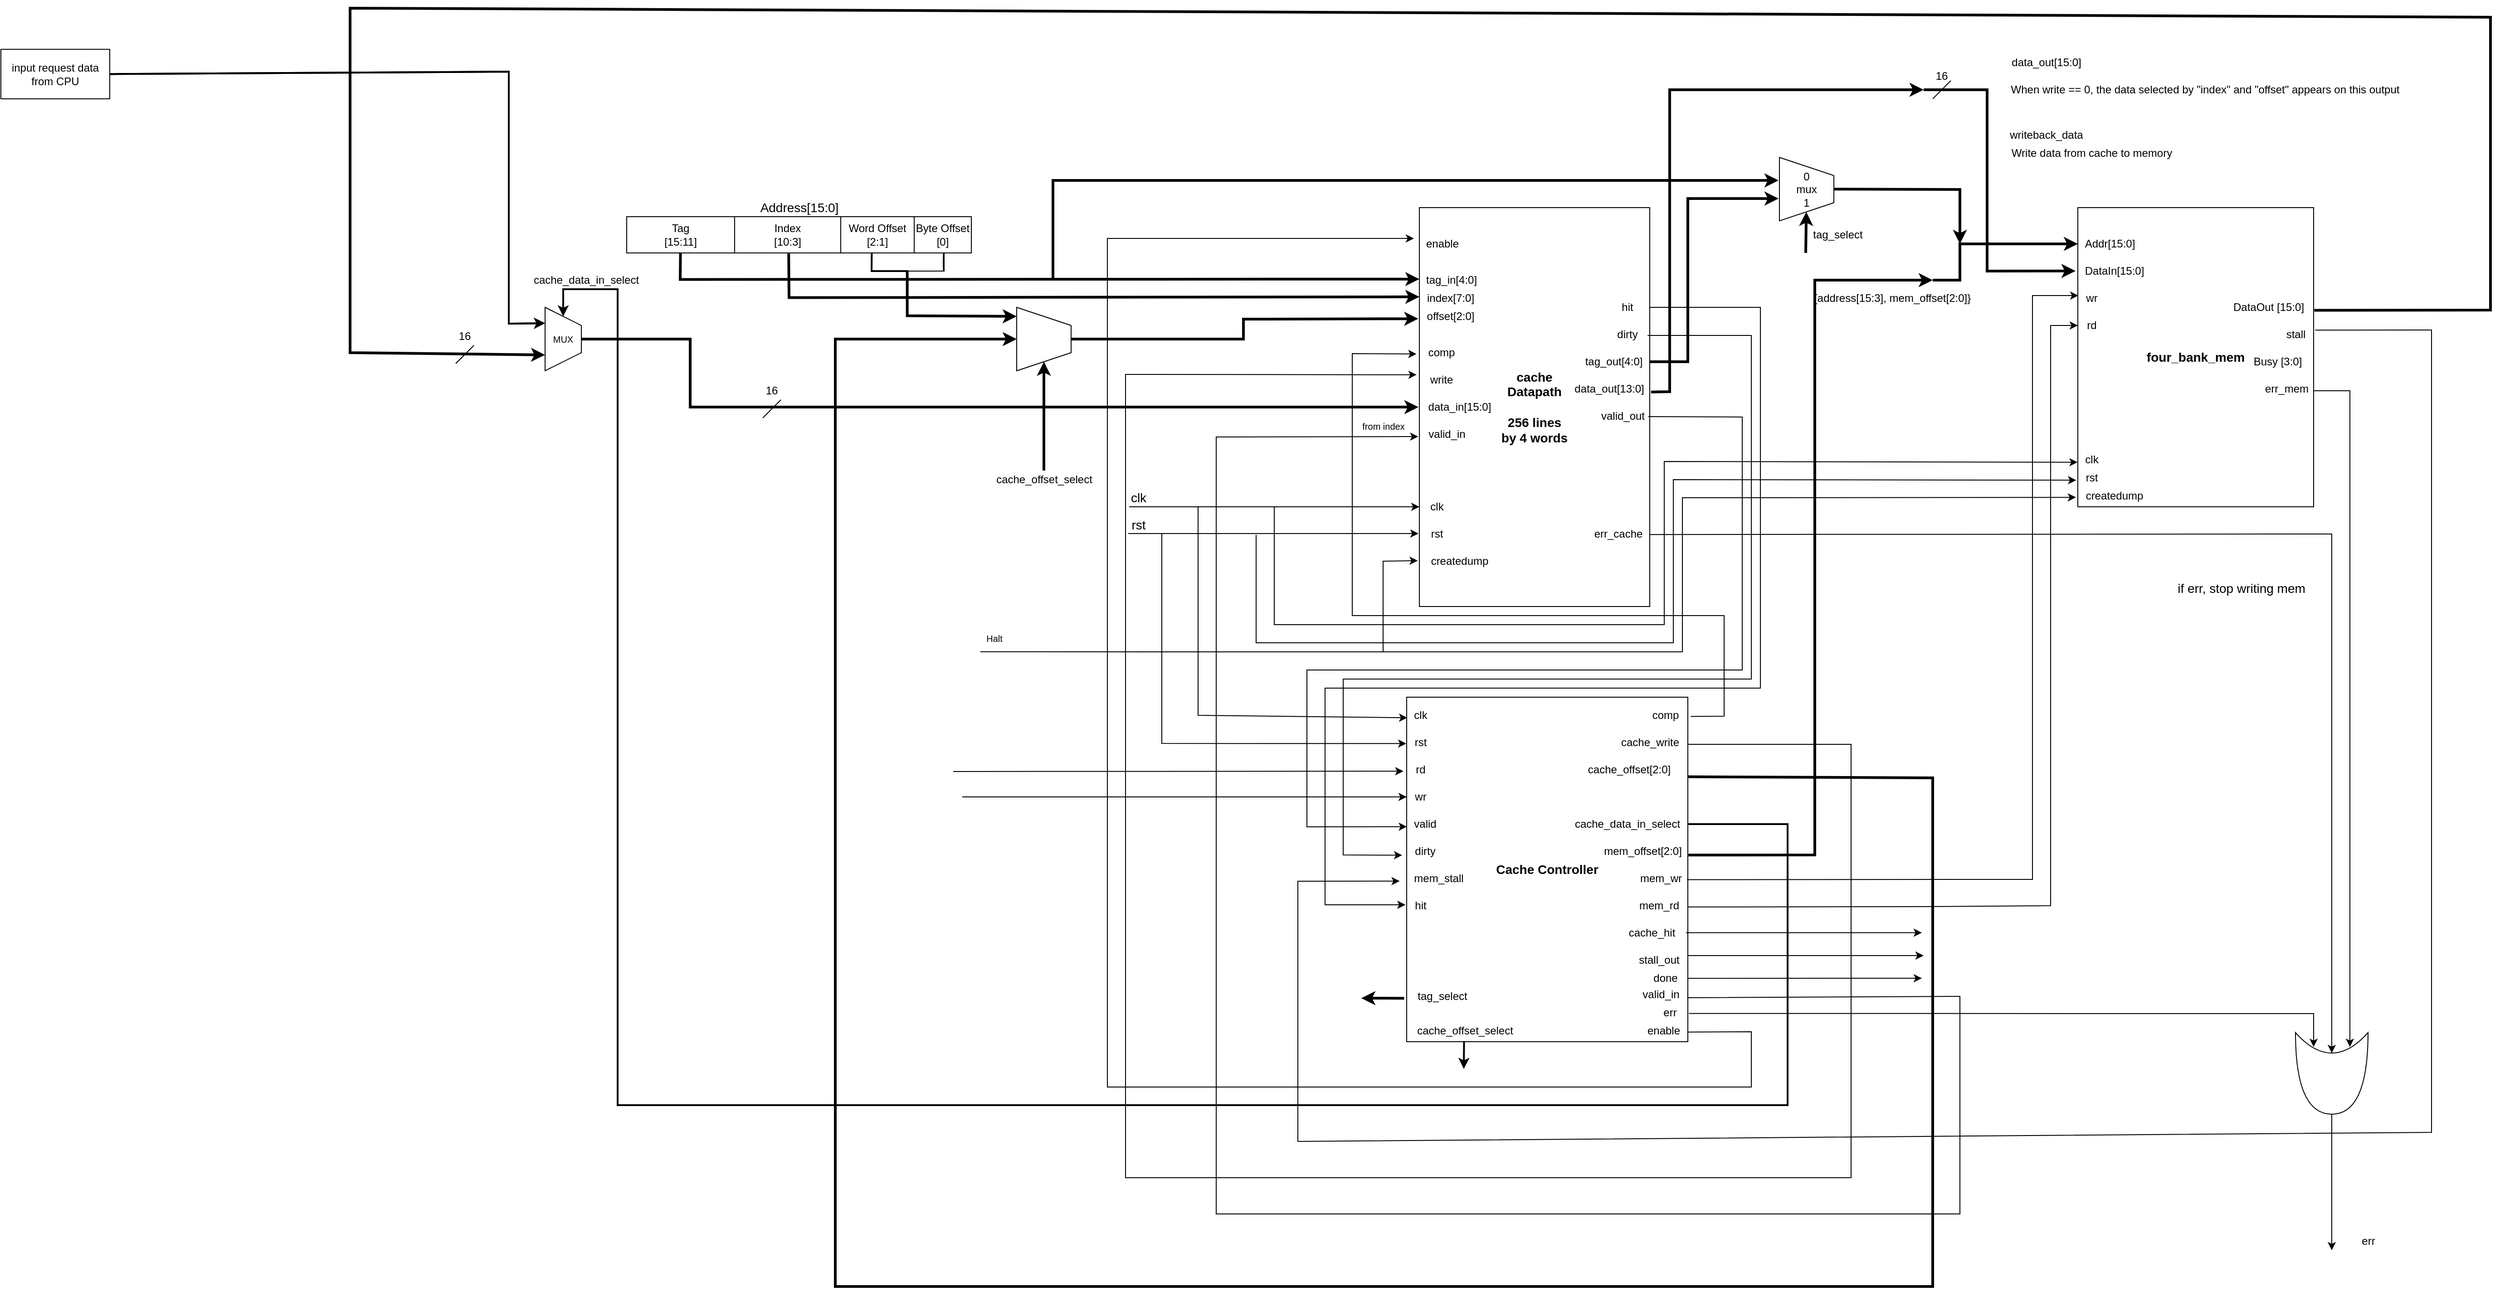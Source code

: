 <mxfile version="17.4.2" type="github">
  <diagram id="YAfpATOkKEmAnphD_0X0" name="Page-1">
    <mxGraphModel dx="580" dy="245" grid="1" gridSize="10" guides="1" tooltips="1" connect="1" arrows="1" fold="1" page="1" pageScale="1" pageWidth="1654" pageHeight="2336" math="0" shadow="0">
      <root>
        <mxCell id="0" />
        <mxCell id="1" parent="0" />
        <mxCell id="hBpxUwQ70FFy837Izs81-406" value="&lt;b&gt;&lt;font style=&quot;font-size: 14px&quot;&gt;four_bank_mem&lt;br&gt;&lt;/font&gt;&lt;/b&gt;" style="rounded=0;whiteSpace=wrap;html=1;fontColor=#000000;fillColor=none;" parent="1" vertex="1">
          <mxGeometry x="2490" y="770" width="260" height="330" as="geometry" />
        </mxCell>
        <mxCell id="hBpxUwQ70FFy837Izs81-407" value="Addr[15:0]" style="text;html=1;align=center;verticalAlign=middle;resizable=0;points=[];autosize=1;strokeColor=none;fillColor=none;fontColor=#000000;" parent="1" vertex="1">
          <mxGeometry x="2490" y="800" width="70" height="20" as="geometry" />
        </mxCell>
        <mxCell id="hBpxUwQ70FFy837Izs81-408" value="DataIn[15:0]" style="text;html=1;align=center;verticalAlign=middle;resizable=0;points=[];autosize=1;strokeColor=none;fillColor=none;fontColor=#000000;" parent="1" vertex="1">
          <mxGeometry x="2490" y="830" width="80" height="20" as="geometry" />
        </mxCell>
        <mxCell id="hBpxUwQ70FFy837Izs81-409" value="wr" style="text;html=1;align=center;verticalAlign=middle;resizable=0;points=[];autosize=1;strokeColor=none;fillColor=none;fontColor=#000000;" parent="1" vertex="1">
          <mxGeometry x="2490" y="860" width="30" height="20" as="geometry" />
        </mxCell>
        <mxCell id="hBpxUwQ70FFy837Izs81-410" value="rd" style="text;html=1;align=center;verticalAlign=middle;resizable=0;points=[];autosize=1;strokeColor=none;fillColor=none;fontColor=#000000;" parent="1" vertex="1">
          <mxGeometry x="2490" y="890" width="30" height="20" as="geometry" />
        </mxCell>
        <mxCell id="hBpxUwQ70FFy837Izs81-411" value="clk" style="text;html=1;align=center;verticalAlign=middle;resizable=0;points=[];autosize=1;strokeColor=none;fillColor=none;fontColor=#000000;" parent="1" vertex="1">
          <mxGeometry x="2490" y="1038" width="30" height="20" as="geometry" />
        </mxCell>
        <mxCell id="hBpxUwQ70FFy837Izs81-412" value="rst" style="text;html=1;align=center;verticalAlign=middle;resizable=0;points=[];autosize=1;strokeColor=none;fillColor=none;fontColor=#000000;" parent="1" vertex="1">
          <mxGeometry x="2490" y="1058" width="30" height="20" as="geometry" />
        </mxCell>
        <mxCell id="hBpxUwQ70FFy837Izs81-413" value="createdump" style="text;html=1;align=center;verticalAlign=middle;resizable=0;points=[];autosize=1;strokeColor=none;fillColor=none;fontColor=#000000;" parent="1" vertex="1">
          <mxGeometry x="2490" y="1078" width="80" height="20" as="geometry" />
        </mxCell>
        <mxCell id="hBpxUwQ70FFy837Izs81-415" value="DataOut [15:0]" style="text;html=1;align=center;verticalAlign=middle;resizable=0;points=[];autosize=1;strokeColor=none;fillColor=none;fontColor=#000000;" parent="1" vertex="1">
          <mxGeometry x="2655" y="870" width="90" height="20" as="geometry" />
        </mxCell>
        <mxCell id="hBpxUwQ70FFy837Izs81-416" value="stall" style="text;html=1;align=center;verticalAlign=middle;resizable=0;points=[];autosize=1;strokeColor=none;fillColor=none;fontColor=#000000;" parent="1" vertex="1">
          <mxGeometry x="2710" y="900" width="40" height="20" as="geometry" />
        </mxCell>
        <mxCell id="hBpxUwQ70FFy837Izs81-417" value="Busy [3:0]" style="text;html=1;align=center;verticalAlign=middle;resizable=0;points=[];autosize=1;strokeColor=none;fillColor=none;fontColor=#000000;" parent="1" vertex="1">
          <mxGeometry x="2675" y="930" width="70" height="20" as="geometry" />
        </mxCell>
        <mxCell id="hBpxUwQ70FFy837Izs81-418" value="err_mem" style="text;html=1;align=center;verticalAlign=middle;resizable=0;points=[];autosize=1;strokeColor=none;fillColor=none;fontColor=#000000;" parent="1" vertex="1">
          <mxGeometry x="2690" y="960" width="60" height="20" as="geometry" />
        </mxCell>
        <mxCell id="hBpxUwQ70FFy837Izs81-419" value="&lt;span style=&quot;font-size: 14px&quot;&gt;&lt;b&gt;cache&lt;br&gt;Datapath&lt;br&gt;&lt;br&gt;256 lines&lt;br&gt;by 4 words&lt;br&gt;&lt;/b&gt;&lt;/span&gt;" style="rounded=0;whiteSpace=wrap;html=1;fontColor=#000000;fillColor=none;" parent="1" vertex="1">
          <mxGeometry x="1764" y="770" width="254" height="440" as="geometry" />
        </mxCell>
        <mxCell id="hBpxUwQ70FFy837Izs81-420" value="enable" style="text;html=1;align=center;verticalAlign=middle;resizable=0;points=[];autosize=1;strokeColor=none;fillColor=none;fontColor=#000000;" parent="1" vertex="1">
          <mxGeometry x="1764" y="800" width="50" height="20" as="geometry" />
        </mxCell>
        <mxCell id="hBpxUwQ70FFy837Izs81-422" value="offset[2:0]" style="text;html=1;align=center;verticalAlign=middle;resizable=0;points=[];autosize=1;strokeColor=none;fillColor=none;fontColor=#000000;" parent="1" vertex="1">
          <mxGeometry x="1763" y="880" width="70" height="20" as="geometry" />
        </mxCell>
        <mxCell id="hBpxUwQ70FFy837Izs81-427" value="hit" style="text;html=1;align=center;verticalAlign=middle;resizable=0;points=[];autosize=1;strokeColor=none;fillColor=none;fontColor=#000000;" parent="1" vertex="1">
          <mxGeometry x="1978" y="870" width="30" height="20" as="geometry" />
        </mxCell>
        <mxCell id="hBpxUwQ70FFy837Izs81-428" value="dirty" style="text;html=1;align=center;verticalAlign=middle;resizable=0;points=[];autosize=1;strokeColor=none;fillColor=none;fontColor=#000000;" parent="1" vertex="1">
          <mxGeometry x="1973" y="900" width="40" height="20" as="geometry" />
        </mxCell>
        <mxCell id="hBpxUwQ70FFy837Izs81-429" value="tag_out[4:0]" style="text;html=1;align=center;verticalAlign=middle;resizable=0;points=[];autosize=1;strokeColor=none;fillColor=none;fontColor=#000000;" parent="1" vertex="1">
          <mxGeometry x="1938" y="930" width="80" height="20" as="geometry" />
        </mxCell>
        <mxCell id="hBpxUwQ70FFy837Izs81-430" value="data_out[13:0]" style="text;html=1;align=center;verticalAlign=middle;resizable=0;points=[];autosize=1;strokeColor=none;fillColor=none;fontColor=#000000;" parent="1" vertex="1">
          <mxGeometry x="1928" y="960" width="90" height="20" as="geometry" />
        </mxCell>
        <mxCell id="hBpxUwQ70FFy837Izs81-431" value="comp" style="text;html=1;align=center;verticalAlign=middle;resizable=0;points=[];autosize=1;strokeColor=none;fillColor=none;fontColor=#000000;" parent="1" vertex="1">
          <mxGeometry x="1763" y="920" width="50" height="20" as="geometry" />
        </mxCell>
        <mxCell id="hBpxUwQ70FFy837Izs81-433" value="index[7:0]" style="text;html=1;align=center;verticalAlign=middle;resizable=0;points=[];autosize=1;strokeColor=none;fillColor=none;fontColor=#000000;" parent="1" vertex="1">
          <mxGeometry x="1763" y="860" width="70" height="20" as="geometry" />
        </mxCell>
        <mxCell id="hBpxUwQ70FFy837Izs81-434" value="write" style="text;html=1;align=center;verticalAlign=middle;resizable=0;points=[];autosize=1;strokeColor=none;fillColor=none;fontColor=#000000;" parent="1" vertex="1">
          <mxGeometry x="1768" y="950" width="40" height="20" as="geometry" />
        </mxCell>
        <mxCell id="hBpxUwQ70FFy837Izs81-435" value="valid_in" style="text;html=1;align=center;verticalAlign=middle;resizable=0;points=[];autosize=1;strokeColor=none;fillColor=none;fontColor=#000000;" parent="1" vertex="1">
          <mxGeometry x="1764" y="1010" width="60" height="20" as="geometry" />
        </mxCell>
        <mxCell id="hBpxUwQ70FFy837Izs81-436" value="data_in[15:0]" style="text;html=1;align=center;verticalAlign=middle;resizable=0;points=[];autosize=1;strokeColor=none;fillColor=none;fontColor=#000000;" parent="1" vertex="1">
          <mxGeometry x="1763" y="980" width="90" height="20" as="geometry" />
        </mxCell>
        <mxCell id="hBpxUwQ70FFy837Izs81-437" value="tag_in[4:0]" style="text;html=1;align=center;verticalAlign=middle;resizable=0;points=[];autosize=1;strokeColor=none;fillColor=none;fontColor=#000000;" parent="1" vertex="1">
          <mxGeometry x="1764" y="840" width="70" height="20" as="geometry" />
        </mxCell>
        <mxCell id="hBpxUwQ70FFy837Izs81-442" value="clk" style="text;html=1;align=center;verticalAlign=middle;resizable=0;points=[];autosize=1;strokeColor=none;fillColor=none;fontColor=#000000;" parent="1" vertex="1">
          <mxGeometry x="1768" y="1090" width="30" height="20" as="geometry" />
        </mxCell>
        <mxCell id="hBpxUwQ70FFy837Izs81-443" value="rst" style="text;html=1;align=center;verticalAlign=middle;resizable=0;points=[];autosize=1;strokeColor=none;fillColor=none;fontColor=#000000;" parent="1" vertex="1">
          <mxGeometry x="1768" y="1120" width="30" height="20" as="geometry" />
        </mxCell>
        <mxCell id="hBpxUwQ70FFy837Izs81-444" value="createdump" style="text;html=1;align=center;verticalAlign=middle;resizable=0;points=[];autosize=1;strokeColor=none;fillColor=none;fontColor=#000000;" parent="1" vertex="1">
          <mxGeometry x="1768" y="1150" width="80" height="20" as="geometry" />
        </mxCell>
        <mxCell id="hBpxUwQ70FFy837Izs81-445" value="valid_out" style="text;html=1;align=center;verticalAlign=middle;resizable=0;points=[];autosize=1;strokeColor=none;fillColor=none;fontColor=#000000;" parent="1" vertex="1">
          <mxGeometry x="1958" y="990" width="60" height="20" as="geometry" />
        </mxCell>
        <mxCell id="hBpxUwQ70FFy837Izs81-446" value="err_cache" style="text;html=1;align=center;verticalAlign=middle;resizable=0;points=[];autosize=1;strokeColor=none;fillColor=none;fontColor=#000000;" parent="1" vertex="1">
          <mxGeometry x="1948" y="1120" width="70" height="20" as="geometry" />
        </mxCell>
        <mxCell id="hBpxUwQ70FFy837Izs81-447" value="&lt;b&gt;Cache Controller&lt;/b&gt;" style="rounded=0;whiteSpace=wrap;html=1;fontSize=14;fontColor=#000000;fillColor=none;" parent="1" vertex="1">
          <mxGeometry x="1750" y="1310" width="310" height="380" as="geometry" />
        </mxCell>
        <mxCell id="hBpxUwQ70FFy837Izs81-458" value="comp" style="text;html=1;align=center;verticalAlign=middle;resizable=0;points=[];autosize=1;strokeColor=none;fillColor=none;fontColor=#000000;" parent="1" vertex="1">
          <mxGeometry x="2010" y="1320" width="50" height="20" as="geometry" />
        </mxCell>
        <mxCell id="hBpxUwQ70FFy837Izs81-459" value="cache_write" style="text;html=1;align=center;verticalAlign=middle;resizable=0;points=[];autosize=1;strokeColor=none;fillColor=none;fontColor=#000000;" parent="1" vertex="1">
          <mxGeometry x="1978" y="1350" width="80" height="20" as="geometry" />
        </mxCell>
        <mxCell id="hBpxUwQ70FFy837Izs81-460" value="Address[15:0]" style="text;html=1;align=center;verticalAlign=middle;resizable=0;points=[];autosize=1;strokeColor=none;fillColor=none;fontSize=14;fontColor=#000000;" parent="1" vertex="1">
          <mxGeometry x="1030" y="760" width="100" height="20" as="geometry" />
        </mxCell>
        <mxCell id="hBpxUwQ70FFy837Izs81-467" value="err" style="text;html=1;align=center;verticalAlign=middle;resizable=0;points=[];autosize=1;strokeColor=none;fillColor=none;fontColor=#000000;" parent="1" vertex="1">
          <mxGeometry x="2025" y="1648" width="30" height="20" as="geometry" />
        </mxCell>
        <mxCell id="hBpxUwQ70FFy837Izs81-469" value="if err, stop writing mem" style="text;html=1;align=center;verticalAlign=middle;resizable=0;points=[];autosize=1;strokeColor=none;fillColor=none;fontSize=14;fontColor=#000000;" parent="1" vertex="1">
          <mxGeometry x="2590" y="1180" width="160" height="20" as="geometry" />
        </mxCell>
        <mxCell id="hBpxUwQ70FFy837Izs81-470" value="" style="endArrow=classic;html=1;rounded=0;fontSize=14;fontColor=#000000;entryX=0;entryY=0.75;entryDx=0;entryDy=0;" parent="1" target="hBpxUwQ70FFy837Izs81-419" edge="1">
          <mxGeometry width="50" height="50" relative="1" as="geometry">
            <mxPoint x="1444" y="1100" as="sourcePoint" />
            <mxPoint x="1484" y="1080" as="targetPoint" />
          </mxGeometry>
        </mxCell>
        <mxCell id="hBpxUwQ70FFy837Izs81-477" value="" style="endArrow=classic;html=1;rounded=0;fontSize=14;fontColor=#000000;exitX=1.004;exitY=0.529;exitDx=0;exitDy=0;exitPerimeter=0;entryX=0.25;entryY=0.5;entryDx=0;entryDy=0;entryPerimeter=0;" parent="1" source="hBpxUwQ70FFy837Izs81-446" target="hBpxUwQ70FFy837Izs81-478" edge="1">
          <mxGeometry width="50" height="50" relative="1" as="geometry">
            <mxPoint x="2024" y="1130" as="sourcePoint" />
            <mxPoint x="2444" y="1210" as="targetPoint" />
            <Array as="points">
              <mxPoint x="2770" y="1130" />
            </Array>
          </mxGeometry>
        </mxCell>
        <mxCell id="hBpxUwQ70FFy837Izs81-478" value="" style="shape=xor;whiteSpace=wrap;html=1;fontSize=14;fontColor=#000000;fillColor=none;direction=south;" parent="1" vertex="1">
          <mxGeometry x="2730" y="1680" width="80" height="90" as="geometry" />
        </mxCell>
        <mxCell id="hBpxUwQ70FFy837Izs81-479" value="" style="endArrow=classic;html=1;rounded=0;fontSize=14;fontColor=#000000;entryX=0.175;entryY=0.25;entryDx=0;entryDy=0;entryPerimeter=0;" parent="1" target="hBpxUwQ70FFy837Izs81-478" edge="1">
          <mxGeometry width="50" height="50" relative="1" as="geometry">
            <mxPoint x="2750" y="972" as="sourcePoint" />
            <mxPoint x="2484" y="1010" as="targetPoint" />
            <Array as="points">
              <mxPoint x="2790" y="972" />
            </Array>
          </mxGeometry>
        </mxCell>
        <mxCell id="hBpxUwQ70FFy837Izs81-480" value="" style="endArrow=classic;html=1;rounded=0;fontSize=14;fontColor=#000000;entryX=0;entryY=0.75;entryDx=0;entryDy=0;" parent="1" edge="1">
          <mxGeometry width="50" height="50" relative="1" as="geometry">
            <mxPoint x="1443" y="1129.5" as="sourcePoint" />
            <mxPoint x="1763" y="1129.5" as="targetPoint" />
          </mxGeometry>
        </mxCell>
        <mxCell id="hBpxUwQ70FFy837Izs81-483" value="rst" style="text;html=1;align=center;verticalAlign=middle;resizable=0;points=[];autosize=1;strokeColor=none;fillColor=none;fontSize=14;fontColor=#000000;" parent="1" vertex="1">
          <mxGeometry x="1439" y="1110" width="30" height="20" as="geometry" />
        </mxCell>
        <mxCell id="hBpxUwQ70FFy837Izs81-484" value="clk" style="text;html=1;align=center;verticalAlign=middle;resizable=0;points=[];autosize=1;strokeColor=none;fillColor=none;fontSize=14;fontColor=#000000;" parent="1" vertex="1">
          <mxGeometry x="1439" y="1080" width="30" height="20" as="geometry" />
        </mxCell>
        <mxCell id="hBpxUwQ70FFy837Izs81-485" value="" style="endArrow=classic;html=1;rounded=0;fontSize=14;fontColor=#000000;entryX=-0.001;entryY=0.851;entryDx=0;entryDy=0;entryPerimeter=0;" parent="1" target="hBpxUwQ70FFy837Izs81-406" edge="1">
          <mxGeometry width="50" height="50" relative="1" as="geometry">
            <mxPoint x="1604" y="1100" as="sourcePoint" />
            <mxPoint x="2134" y="970" as="targetPoint" />
            <Array as="points">
              <mxPoint x="1604" y="1230" />
              <mxPoint x="2034" y="1230" />
              <mxPoint x="2034" y="1050" />
            </Array>
          </mxGeometry>
        </mxCell>
        <mxCell id="hBpxUwQ70FFy837Izs81-486" value="" style="endArrow=classic;html=1;rounded=0;fontSize=14;fontColor=#000000;entryX=-0.007;entryY=0.911;entryDx=0;entryDy=0;entryPerimeter=0;" parent="1" target="hBpxUwQ70FFy837Izs81-406" edge="1">
          <mxGeometry width="50" height="50" relative="1" as="geometry">
            <mxPoint x="1584" y="1131" as="sourcePoint" />
            <mxPoint x="2164" y="1010" as="targetPoint" />
            <Array as="points">
              <mxPoint x="1584" y="1250" />
              <mxPoint x="2044" y="1250" />
              <mxPoint x="2044" y="1070" />
            </Array>
          </mxGeometry>
        </mxCell>
        <mxCell id="hBpxUwQ70FFy837Izs81-487" value="" style="endArrow=classic;html=1;rounded=0;fontSize=14;fontColor=#000000;entryX=-0.026;entryY=0.578;entryDx=0;entryDy=0;entryPerimeter=0;strokeColor=#000000;exitX=-0.002;exitY=0.495;exitDx=0;exitDy=0;exitPerimeter=0;" parent="1" target="hBpxUwQ70FFy837Izs81-413" edge="1">
          <mxGeometry width="50" height="50" relative="1" as="geometry">
            <mxPoint x="1279.94" y="1259.9" as="sourcePoint" />
            <mxPoint x="1544" y="1260" as="targetPoint" />
            <Array as="points">
              <mxPoint x="1720" y="1260" />
              <mxPoint x="2054" y="1260" />
              <mxPoint x="2054" y="1090" />
            </Array>
          </mxGeometry>
        </mxCell>
        <mxCell id="hBpxUwQ70FFy837Izs81-490" value="hit" style="text;html=1;align=center;verticalAlign=middle;resizable=0;points=[];autosize=1;strokeColor=none;fillColor=none;fontColor=#000000;" parent="1" vertex="1">
          <mxGeometry x="1750" y="1530" width="30" height="20" as="geometry" />
        </mxCell>
        <mxCell id="hBpxUwQ70FFy837Izs81-491" value="dirty" style="text;html=1;align=center;verticalAlign=middle;resizable=0;points=[];autosize=1;strokeColor=none;fillColor=none;fontColor=#000000;" parent="1" vertex="1">
          <mxGeometry x="1750" y="1470" width="40" height="20" as="geometry" />
        </mxCell>
        <mxCell id="hBpxUwQ70FFy837Izs81-494" value="&lt;font style=&quot;font-size: 10px&quot;&gt;from index&lt;/font&gt;" style="text;html=1;align=center;verticalAlign=middle;resizable=0;points=[];autosize=1;strokeColor=none;fillColor=none;fontSize=14;fontColor=#000000;" parent="1" vertex="1">
          <mxGeometry x="1694" y="1000" width="60" height="20" as="geometry" />
        </mxCell>
        <mxCell id="hBpxUwQ70FFy837Izs81-495" value="" style="endArrow=classic;html=1;rounded=0;fontSize=10;fontColor=#000000;exitX=1.016;exitY=0.669;exitDx=0;exitDy=0;exitPerimeter=0;strokeColor=#000000;strokeWidth=3;" parent="1" source="hBpxUwQ70FFy837Izs81-430" edge="1">
          <mxGeometry width="50" height="50" relative="1" as="geometry">
            <mxPoint x="2094" y="930" as="sourcePoint" />
            <mxPoint x="2320" y="640" as="targetPoint" />
            <Array as="points">
              <mxPoint x="2040" y="973" />
              <mxPoint x="2040" y="640" />
            </Array>
          </mxGeometry>
        </mxCell>
        <mxCell id="hBpxUwQ70FFy837Izs81-499" value="wr" style="text;html=1;align=center;verticalAlign=middle;resizable=0;points=[];autosize=1;strokeColor=none;fillColor=none;fontColor=#000000;" parent="1" vertex="1">
          <mxGeometry x="1750" y="1410" width="30" height="20" as="geometry" />
        </mxCell>
        <mxCell id="hBpxUwQ70FFy837Izs81-500" value="rd" style="text;html=1;align=center;verticalAlign=middle;resizable=0;points=[];autosize=1;strokeColor=none;fillColor=none;fontColor=#000000;" parent="1" vertex="1">
          <mxGeometry x="1750" y="1380" width="30" height="20" as="geometry" />
        </mxCell>
        <mxCell id="hBpxUwQ70FFy837Izs81-506" value="" style="endArrow=classic;html=1;rounded=0;fontSize=10;fontColor=#000000;entryX=-0.007;entryY=0.885;entryDx=0;entryDy=0;entryPerimeter=0;strokeColor=#000000;" parent="1" target="hBpxUwQ70FFy837Izs81-419" edge="1">
          <mxGeometry width="50" height="50" relative="1" as="geometry">
            <mxPoint x="1724" y="1260" as="sourcePoint" />
            <mxPoint x="1734" y="1170" as="targetPoint" />
            <Array as="points">
              <mxPoint x="1724" y="1160" />
            </Array>
          </mxGeometry>
        </mxCell>
        <mxCell id="hBpxUwQ70FFy837Izs81-508" value="valid" style="text;html=1;align=center;verticalAlign=middle;resizable=0;points=[];autosize=1;strokeColor=none;fillColor=none;fontColor=#000000;" parent="1" vertex="1">
          <mxGeometry x="1750" y="1440" width="40" height="20" as="geometry" />
        </mxCell>
        <mxCell id="hBpxUwQ70FFy837Izs81-510" value="mem_stall" style="text;html=1;align=center;verticalAlign=middle;resizable=0;points=[];autosize=1;strokeColor=none;fillColor=none;fontColor=#000000;" parent="1" vertex="1">
          <mxGeometry x="1750" y="1500" width="70" height="20" as="geometry" />
        </mxCell>
        <mxCell id="hBpxUwQ70FFy837Izs81-517" value="enable" style="text;html=1;align=center;verticalAlign=middle;resizable=0;points=[];autosize=1;strokeColor=none;fillColor=none;fontColor=#000000;" parent="1" vertex="1">
          <mxGeometry x="2008" y="1668" width="50" height="20" as="geometry" />
        </mxCell>
        <mxCell id="hBpxUwQ70FFy837Izs81-519" value="" style="shape=table;html=1;whiteSpace=wrap;startSize=0;container=1;collapsible=0;childLayout=tableLayout;" parent="1" vertex="1">
          <mxGeometry x="890" y="780" width="380" height="40" as="geometry" />
        </mxCell>
        <mxCell id="hBpxUwQ70FFy837Izs81-520" value="" style="shape=tableRow;horizontal=0;startSize=0;swimlaneHead=0;swimlaneBody=0;top=0;left=0;bottom=0;right=0;collapsible=0;dropTarget=0;fillColor=none;points=[[0,0.5],[1,0.5]];portConstraint=eastwest;" parent="hBpxUwQ70FFy837Izs81-519" vertex="1">
          <mxGeometry width="380" height="40" as="geometry" />
        </mxCell>
        <mxCell id="hBpxUwQ70FFy837Izs81-521" value="&lt;span&gt;Tag&lt;br&gt;[15:11]&lt;br&gt;&lt;/span&gt;" style="shape=partialRectangle;html=1;whiteSpace=wrap;connectable=0;fillColor=none;top=0;left=0;bottom=0;right=0;overflow=hidden;" parent="hBpxUwQ70FFy837Izs81-520" vertex="1">
          <mxGeometry width="119" height="40" as="geometry">
            <mxRectangle width="119" height="40" as="alternateBounds" />
          </mxGeometry>
        </mxCell>
        <mxCell id="hBpxUwQ70FFy837Izs81-522" value="&lt;span&gt;Index&lt;br&gt;[10:3]&lt;br&gt;&lt;/span&gt;" style="shape=partialRectangle;html=1;whiteSpace=wrap;connectable=0;fillColor=none;top=0;left=0;bottom=0;right=0;overflow=hidden;" parent="hBpxUwQ70FFy837Izs81-520" vertex="1">
          <mxGeometry x="119" width="117" height="40" as="geometry">
            <mxRectangle width="117" height="40" as="alternateBounds" />
          </mxGeometry>
        </mxCell>
        <mxCell id="hBpxUwQ70FFy837Izs81-523" value="&lt;span&gt;Word Offset&lt;br&gt;[2:1]&lt;br&gt;&lt;/span&gt;" style="shape=partialRectangle;html=1;whiteSpace=wrap;connectable=0;fillColor=none;top=0;left=0;bottom=0;right=0;overflow=hidden;" parent="hBpxUwQ70FFy837Izs81-520" vertex="1">
          <mxGeometry x="236" width="81" height="40" as="geometry">
            <mxRectangle width="81" height="40" as="alternateBounds" />
          </mxGeometry>
        </mxCell>
        <mxCell id="hBpxUwQ70FFy837Izs81-525" value="Byte Offset&lt;br&gt;[0]" style="shape=partialRectangle;html=1;whiteSpace=wrap;connectable=0;fillColor=none;top=0;left=0;bottom=0;right=0;overflow=hidden;" parent="hBpxUwQ70FFy837Izs81-520" vertex="1">
          <mxGeometry x="317" width="63" height="40" as="geometry">
            <mxRectangle width="63" height="40" as="alternateBounds" />
          </mxGeometry>
        </mxCell>
        <mxCell id="hBpxUwQ70FFy837Izs81-527" value="" style="endArrow=none;html=1;rounded=0;fontSize=10;fontColor=#000000;strokeColor=#000000;exitX=0.711;exitY=0.993;exitDx=0;exitDy=0;exitPerimeter=0;strokeWidth=2;" parent="1" source="hBpxUwQ70FFy837Izs81-520" edge="1">
          <mxGeometry width="50" height="50" relative="1" as="geometry">
            <mxPoint x="1150" y="880" as="sourcePoint" />
            <mxPoint x="1200" y="840" as="targetPoint" />
            <Array as="points">
              <mxPoint x="1160" y="840" />
            </Array>
          </mxGeometry>
        </mxCell>
        <mxCell id="hBpxUwQ70FFy837Izs81-528" value="" style="endArrow=none;html=1;rounded=0;fontSize=10;fontColor=#000000;strokeColor=#000000;" parent="1" edge="1">
          <mxGeometry width="50" height="50" relative="1" as="geometry">
            <mxPoint x="1200" y="840" as="sourcePoint" />
            <mxPoint x="1240" y="820" as="targetPoint" />
            <Array as="points">
              <mxPoint x="1240" y="840" />
            </Array>
          </mxGeometry>
        </mxCell>
        <mxCell id="hBpxUwQ70FFy837Izs81-530" value="" style="endArrow=none;html=1;rounded=0;fontSize=10;fontColor=#000000;strokeColor=#000000;" parent="1" edge="1">
          <mxGeometry width="50" height="50" relative="1" as="geometry">
            <mxPoint x="1199.32" y="840" as="sourcePoint" />
            <mxPoint x="1239.32" y="820" as="targetPoint" />
            <Array as="points">
              <mxPoint x="1239.32" y="840" />
            </Array>
          </mxGeometry>
        </mxCell>
        <mxCell id="hBpxUwQ70FFy837Izs81-531" value="" style="endArrow=none;html=1;rounded=0;fontSize=10;fontColor=#000000;strokeColor=#000000;" parent="1" edge="1">
          <mxGeometry width="50" height="50" relative="1" as="geometry">
            <mxPoint x="1199.32" y="840" as="sourcePoint" />
            <mxPoint x="1239.32" y="820" as="targetPoint" />
            <Array as="points">
              <mxPoint x="1239.32" y="840" />
              <mxPoint x="1239" y="830" />
            </Array>
          </mxGeometry>
        </mxCell>
        <mxCell id="hBpxUwQ70FFy837Izs81-532" value="" style="endArrow=classic;html=1;rounded=0;fontSize=10;fontColor=#000000;strokeColor=#000000;entryX=0.024;entryY=0.433;entryDx=0;entryDy=0;entryPerimeter=0;exitX=0.156;exitY=1.019;exitDx=0;exitDy=0;exitPerimeter=0;strokeWidth=3;" parent="1" edge="1">
          <mxGeometry width="50" height="50" relative="1" as="geometry">
            <mxPoint x="949.28" y="820" as="sourcePoint" />
            <mxPoint x="1764" y="848.82" as="targetPoint" />
            <Array as="points">
              <mxPoint x="949" y="849.24" />
            </Array>
          </mxGeometry>
        </mxCell>
        <mxCell id="hBpxUwQ70FFy837Izs81-533" value="" style="endArrow=classic;html=1;rounded=0;fontSize=10;fontColor=#000000;strokeColor=#000000;entryX=0.024;entryY=0.433;entryDx=0;entryDy=0;entryPerimeter=0;exitX=0.47;exitY=1.036;exitDx=0;exitDy=0;exitPerimeter=0;strokeWidth=3;" parent="1" edge="1">
          <mxGeometry width="50" height="50" relative="1" as="geometry">
            <mxPoint x="1068.6" y="820.68" as="sourcePoint" />
            <mxPoint x="1764" y="868.41" as="targetPoint" />
            <Array as="points">
              <mxPoint x="1069" y="869.24" />
            </Array>
          </mxGeometry>
        </mxCell>
        <mxCell id="hBpxUwQ70FFy837Izs81-534" value="" style="endArrow=classic;html=1;rounded=0;fontSize=10;fontColor=#000000;strokeColor=#000000;strokeWidth=3;" parent="1" edge="1">
          <mxGeometry width="50" height="50" relative="1" as="geometry">
            <mxPoint x="1199.32" y="839.24" as="sourcePoint" />
            <mxPoint x="1320" y="890" as="targetPoint" />
            <Array as="points">
              <mxPoint x="1199.32" y="889.24" />
            </Array>
          </mxGeometry>
        </mxCell>
        <mxCell id="hBpxUwQ70FFy837Izs81-535" value="" style="endArrow=classic;html=1;rounded=0;fontSize=10;fontColor=#000000;strokeColor=#000000;strokeWidth=3;entryX=-0.032;entryY=0.494;entryDx=0;entryDy=0;entryPerimeter=0;" parent="1" target="hBpxUwQ70FFy837Izs81-408" edge="1">
          <mxGeometry width="50" height="50" relative="1" as="geometry">
            <mxPoint x="2320" y="640" as="sourcePoint" />
            <mxPoint x="2400" y="700" as="targetPoint" />
            <Array as="points">
              <mxPoint x="2390" y="640" />
              <mxPoint x="2390" y="840" />
            </Array>
          </mxGeometry>
        </mxCell>
        <mxCell id="hBpxUwQ70FFy837Izs81-537" value="data_out[15:0]" style="text;html=1;align=center;verticalAlign=middle;resizable=0;points=[];autosize=1;strokeColor=none;fillColor=none;fontColor=#000000;" parent="1" vertex="1">
          <mxGeometry x="2410" y="600" width="90" height="20" as="geometry" />
        </mxCell>
        <mxCell id="hBpxUwQ70FFy837Izs81-538" value="" style="endArrow=classic;html=1;rounded=0;fontSize=10;fontColor=#000000;strokeColor=#000000;strokeWidth=3;entryX=0;entryY=0.503;entryDx=0;entryDy=0;entryPerimeter=0;exitX=0.5;exitY=0;exitDx=0;exitDy=0;" parent="1" source="hBpxUwQ70FFy837Izs81-544" target="hBpxUwQ70FFy837Izs81-436" edge="1">
          <mxGeometry width="50" height="50" relative="1" as="geometry">
            <mxPoint x="1000.0" y="1040" as="sourcePoint" />
            <mxPoint x="1590" y="620" as="targetPoint" />
            <Array as="points">
              <mxPoint x="960" y="915" />
              <mxPoint x="960" y="920" />
              <mxPoint x="960" y="990" />
              <mxPoint x="1200" y="990" />
            </Array>
          </mxGeometry>
        </mxCell>
        <mxCell id="hBpxUwQ70FFy837Izs81-539" value="clk" style="text;html=1;align=center;verticalAlign=middle;resizable=0;points=[];autosize=1;strokeColor=none;fillColor=none;fontColor=#000000;" parent="1" vertex="1">
          <mxGeometry x="1750" y="1320" width="30" height="20" as="geometry" />
        </mxCell>
        <mxCell id="hBpxUwQ70FFy837Izs81-540" value="rst" style="text;html=1;align=center;verticalAlign=middle;resizable=0;points=[];autosize=1;strokeColor=none;fillColor=none;fontColor=#000000;" parent="1" vertex="1">
          <mxGeometry x="1750" y="1350" width="30" height="20" as="geometry" />
        </mxCell>
        <mxCell id="hBpxUwQ70FFy837Izs81-544" value="MUX" style="shape=trapezoid;perimeter=trapezoidPerimeter;whiteSpace=wrap;html=1;fixedSize=1;fontSize=10;fontColor=#000000;fillColor=none;direction=south;" parent="1" vertex="1">
          <mxGeometry x="800" y="880" width="40" height="70" as="geometry" />
        </mxCell>
        <mxCell id="hBpxUwQ70FFy837Izs81-545" value="" style="endArrow=classic;html=1;rounded=0;fontSize=10;fontColor=#000000;strokeColor=#000000;strokeWidth=3;entryX=0.75;entryY=1;entryDx=0;entryDy=0;exitX=1.003;exitY=0.343;exitDx=0;exitDy=0;exitPerimeter=0;" parent="1" source="hBpxUwQ70FFy837Izs81-406" target="hBpxUwQ70FFy837Izs81-544" edge="1">
          <mxGeometry width="50" height="50" relative="1" as="geometry">
            <mxPoint x="2815" y="753" as="sourcePoint" />
            <mxPoint x="645" y="910" as="targetPoint" />
            <Array as="points">
              <mxPoint x="2945" y="883" />
              <mxPoint x="2945" y="630" />
              <mxPoint x="2945" y="560" />
              <mxPoint x="585" y="550" />
              <mxPoint x="585" y="590" />
              <mxPoint x="585" y="930" />
            </Array>
          </mxGeometry>
        </mxCell>
        <mxCell id="hBpxUwQ70FFy837Izs81-547" value="valid_in" style="text;html=1;align=center;verticalAlign=middle;resizable=0;points=[];autosize=1;strokeColor=none;fillColor=none;fontColor=#000000;" parent="1" vertex="1">
          <mxGeometry x="2000" y="1628" width="60" height="20" as="geometry" />
        </mxCell>
        <mxCell id="p3O0Pv4yz-D4xkIcRcyF-36" value="When write == 0, the data selected by &quot;index&quot; and &quot;offset&quot; appears on this output" style="text;html=1;align=center;verticalAlign=middle;resizable=0;points=[];autosize=1;strokeColor=none;fillColor=none;" parent="1" vertex="1">
          <mxGeometry x="2410" y="630" width="440" height="20" as="geometry" />
        </mxCell>
        <mxCell id="p3O0Pv4yz-D4xkIcRcyF-39" value="16" style="text;html=1;strokeColor=none;fillColor=none;align=center;verticalAlign=middle;whiteSpace=wrap;rounded=0;" parent="1" vertex="1">
          <mxGeometry x="1040" y="967" width="20" height="10" as="geometry" />
        </mxCell>
        <mxCell id="p3O0Pv4yz-D4xkIcRcyF-40" value="" style="endArrow=none;html=1;rounded=0;" parent="1" edge="1">
          <mxGeometry width="50" height="50" relative="1" as="geometry">
            <mxPoint x="1040" y="1002" as="sourcePoint" />
            <mxPoint x="1060" y="982" as="targetPoint" />
            <Array as="points">
              <mxPoint x="1060" y="982" />
            </Array>
          </mxGeometry>
        </mxCell>
        <mxCell id="p3O0Pv4yz-D4xkIcRcyF-55" value="16" style="text;html=1;strokeColor=none;fillColor=none;align=center;verticalAlign=middle;whiteSpace=wrap;rounded=0;" parent="1" vertex="1">
          <mxGeometry x="2330" y="620" width="20" height="10" as="geometry" />
        </mxCell>
        <mxCell id="p3O0Pv4yz-D4xkIcRcyF-56" value="" style="endArrow=none;html=1;rounded=0;" parent="1" edge="1">
          <mxGeometry width="50" height="50" relative="1" as="geometry">
            <mxPoint x="2330" y="650" as="sourcePoint" />
            <mxPoint x="2350" y="630" as="targetPoint" />
            <Array as="points">
              <mxPoint x="2350" y="630" />
            </Array>
          </mxGeometry>
        </mxCell>
        <mxCell id="p3O0Pv4yz-D4xkIcRcyF-73" value="writeback_data&lt;span&gt;&lt;br&gt;&lt;/span&gt;" style="text;html=1;align=center;verticalAlign=middle;resizable=0;points=[];autosize=1;strokeColor=none;fillColor=none;" parent="1" vertex="1">
          <mxGeometry x="2405" y="680" width="100" height="20" as="geometry" />
        </mxCell>
        <mxCell id="p3O0Pv4yz-D4xkIcRcyF-76" value="Write data from cache to memory" style="text;html=1;align=center;verticalAlign=middle;resizable=0;points=[];autosize=1;strokeColor=none;fillColor=none;" parent="1" vertex="1">
          <mxGeometry x="2410" y="700" width="190" height="20" as="geometry" />
        </mxCell>
        <mxCell id="p3O0Pv4yz-D4xkIcRcyF-79" value="" style="endArrow=none;html=1;rounded=0;" parent="1" edge="1">
          <mxGeometry width="50" height="50" relative="1" as="geometry">
            <mxPoint x="701.5" y="942" as="sourcePoint" />
            <mxPoint x="721.5" y="922" as="targetPoint" />
            <Array as="points">
              <mxPoint x="721.5" y="922" />
            </Array>
          </mxGeometry>
        </mxCell>
        <mxCell id="p3O0Pv4yz-D4xkIcRcyF-80" value="16" style="text;html=1;strokeColor=none;fillColor=none;align=center;verticalAlign=middle;whiteSpace=wrap;rounded=0;" parent="1" vertex="1">
          <mxGeometry x="700" y="902" width="23" height="20" as="geometry" />
        </mxCell>
        <mxCell id="p3O0Pv4yz-D4xkIcRcyF-108" value="input request data&lt;br&gt;from CPU" style="rounded=0;whiteSpace=wrap;html=1;" parent="1" vertex="1">
          <mxGeometry x="200" y="595.39" width="120" height="54.61" as="geometry" />
        </mxCell>
        <mxCell id="p3O0Pv4yz-D4xkIcRcyF-109" value="" style="endArrow=classic;html=1;rounded=0;strokeWidth=2;exitX=1;exitY=0.5;exitDx=0;exitDy=0;entryX=0.25;entryY=1;entryDx=0;entryDy=0;" parent="1" source="p3O0Pv4yz-D4xkIcRcyF-108" target="hBpxUwQ70FFy837Izs81-544" edge="1">
          <mxGeometry width="50" height="50" relative="1" as="geometry">
            <mxPoint x="380" y="630" as="sourcePoint" />
            <mxPoint x="440" y="620" as="targetPoint" />
            <Array as="points">
              <mxPoint x="760" y="620" />
              <mxPoint x="760" y="898" />
            </Array>
          </mxGeometry>
        </mxCell>
        <mxCell id="p3O0Pv4yz-D4xkIcRcyF-133" value="" style="endArrow=classic;html=1;rounded=0;strokeWidth=2;exitX=1;exitY=0.5;exitDx=0;exitDy=0;entryX=0.25;entryY=1;entryDx=0;entryDy=0;strokeColor=#000000;" parent="1" edge="1">
          <mxGeometry width="50" height="50" relative="1" as="geometry">
            <mxPoint x="320.0" y="622.695" as="sourcePoint" />
            <mxPoint x="800.0" y="897.5" as="targetPoint" />
            <Array as="points">
              <mxPoint x="760" y="620" />
              <mxPoint x="760" y="898" />
            </Array>
          </mxGeometry>
        </mxCell>
        <mxCell id="BHHmnbVCYn1iok0aPhN5-25" value="mem_offset[2:0]" style="text;html=1;align=center;verticalAlign=middle;resizable=0;points=[];autosize=1;strokeColor=none;fillColor=none;" parent="1" vertex="1">
          <mxGeometry x="1960" y="1470" width="100" height="20" as="geometry" />
        </mxCell>
        <mxCell id="BHHmnbVCYn1iok0aPhN5-26" value="cache_offset[2:0]" style="text;html=1;align=center;verticalAlign=middle;resizable=0;points=[];autosize=1;strokeColor=none;fillColor=none;" parent="1" vertex="1">
          <mxGeometry x="1940" y="1380" width="110" height="20" as="geometry" />
        </mxCell>
        <mxCell id="BHHmnbVCYn1iok0aPhN5-28" value="mem_wr" style="text;html=1;align=center;verticalAlign=middle;resizable=0;points=[];autosize=1;strokeColor=none;fillColor=none;" parent="1" vertex="1">
          <mxGeometry x="2000" y="1500" width="60" height="20" as="geometry" />
        </mxCell>
        <mxCell id="BHHmnbVCYn1iok0aPhN5-29" value="mem_rd" style="text;html=1;align=center;verticalAlign=middle;resizable=0;points=[];autosize=1;strokeColor=none;fillColor=none;" parent="1" vertex="1">
          <mxGeometry x="1998" y="1530" width="60" height="20" as="geometry" />
        </mxCell>
        <mxCell id="BHHmnbVCYn1iok0aPhN5-31" value="cache_data_in_select" style="text;html=1;align=center;verticalAlign=middle;resizable=0;points=[];autosize=1;strokeColor=none;fillColor=none;" parent="1" vertex="1">
          <mxGeometry x="1928" y="1440" width="130" height="20" as="geometry" />
        </mxCell>
        <mxCell id="BHHmnbVCYn1iok0aPhN5-32" value="done" style="text;html=1;align=center;verticalAlign=middle;resizable=0;points=[];autosize=1;strokeColor=none;fillColor=none;" parent="1" vertex="1">
          <mxGeometry x="2015" y="1610" width="40" height="20" as="geometry" />
        </mxCell>
        <mxCell id="BHHmnbVCYn1iok0aPhN5-33" value="cache_hit" style="text;html=1;align=center;verticalAlign=middle;resizable=0;points=[];autosize=1;strokeColor=none;fillColor=none;" parent="1" vertex="1">
          <mxGeometry x="1985" y="1560" width="70" height="20" as="geometry" />
        </mxCell>
        <mxCell id="BHHmnbVCYn1iok0aPhN5-34" value="stall_out" style="text;html=1;align=center;verticalAlign=middle;resizable=0;points=[];autosize=1;strokeColor=none;fillColor=none;" parent="1" vertex="1">
          <mxGeometry x="1998" y="1590" width="60" height="20" as="geometry" />
        </mxCell>
        <mxCell id="BHHmnbVCYn1iok0aPhN5-36" value="" style="endArrow=classic;html=1;rounded=0;exitX=0.986;exitY=0.564;exitDx=0;exitDy=0;exitPerimeter=0;entryX=0.019;entryY=0.35;entryDx=0;entryDy=0;entryPerimeter=0;" parent="1" source="BHHmnbVCYn1iok0aPhN5-28" target="hBpxUwQ70FFy837Izs81-409" edge="1">
          <mxGeometry width="50" height="50" relative="1" as="geometry">
            <mxPoint x="2150" y="1340" as="sourcePoint" />
            <mxPoint x="2310" y="910" as="targetPoint" />
            <Array as="points">
              <mxPoint x="2440" y="1511" />
              <mxPoint x="2440" y="867" />
            </Array>
          </mxGeometry>
        </mxCell>
        <mxCell id="BHHmnbVCYn1iok0aPhN5-37" value="" style="endArrow=classic;html=1;rounded=0;exitX=0.999;exitY=0.609;exitDx=0;exitDy=0;exitPerimeter=0;entryX=0;entryY=0.5;entryDx=0;entryDy=0;entryPerimeter=0;" parent="1" source="hBpxUwQ70FFy837Izs81-447" target="hBpxUwQ70FFy837Izs81-410" edge="1">
          <mxGeometry width="50" height="50" relative="1" as="geometry">
            <mxPoint x="2180" y="1600" as="sourcePoint" />
            <mxPoint x="2230" y="1550" as="targetPoint" />
            <Array as="points">
              <mxPoint x="2320" y="1541" />
              <mxPoint x="2460" y="1540" />
              <mxPoint x="2460" y="900" />
            </Array>
          </mxGeometry>
        </mxCell>
        <mxCell id="BHHmnbVCYn1iok0aPhN5-38" value="" style="endArrow=classic;html=1;rounded=0;exitX=1.044;exitY=0.258;exitDx=0;exitDy=0;exitPerimeter=0;entryX=-0.11;entryY=0.642;entryDx=0;entryDy=0;entryPerimeter=0;" parent="1" source="hBpxUwQ70FFy837Izs81-416" target="hBpxUwQ70FFy837Izs81-510" edge="1">
          <mxGeometry width="50" height="50" relative="1" as="geometry">
            <mxPoint x="2840" y="950" as="sourcePoint" />
            <mxPoint x="2760" y="1410" as="targetPoint" />
            <Array as="points">
              <mxPoint x="2880" y="905" />
              <mxPoint x="2880" y="1680" />
              <mxPoint x="2880" y="1790" />
              <mxPoint x="1630" y="1800" />
              <mxPoint x="1630" y="1513" />
            </Array>
          </mxGeometry>
        </mxCell>
        <mxCell id="BHHmnbVCYn1iok0aPhN5-39" value="" style="endArrow=classic;html=1;rounded=0;exitX=0.973;exitY=0.527;exitDx=0;exitDy=0;exitPerimeter=0;entryX=0.006;entryY=0.642;entryDx=0;entryDy=0;entryPerimeter=0;" parent="1" source="hBpxUwQ70FFy837Izs81-445" target="hBpxUwQ70FFy837Izs81-508" edge="1">
          <mxGeometry width="50" height="50" relative="1" as="geometry">
            <mxPoint x="2089" y="1060" as="sourcePoint" />
            <mxPoint x="2139" y="1010" as="targetPoint" />
            <Array as="points">
              <mxPoint x="2120" y="1001" />
              <mxPoint x="2120" y="1280" />
              <mxPoint x="1640" y="1280" />
              <mxPoint x="1640" y="1290" />
              <mxPoint x="1640" y="1453" />
            </Array>
          </mxGeometry>
        </mxCell>
        <mxCell id="BHHmnbVCYn1iok0aPhN5-40" value="" style="endArrow=classic;html=1;rounded=0;exitX=1;exitY=0.25;exitDx=0;exitDy=0;entryX=-0.044;entryY=0.45;entryDx=0;entryDy=0;entryPerimeter=0;" parent="1" source="hBpxUwQ70FFy837Izs81-419" target="hBpxUwQ70FFy837Izs81-490" edge="1">
          <mxGeometry width="50" height="50" relative="1" as="geometry">
            <mxPoint x="2070" y="895" as="sourcePoint" />
            <mxPoint x="2120" y="845" as="targetPoint" />
            <Array as="points">
              <mxPoint x="2140" y="880" />
              <mxPoint x="2140" y="1290" />
              <mxPoint x="2140" y="1300" />
              <mxPoint x="1660" y="1300" />
              <mxPoint x="1660" y="1539" />
            </Array>
          </mxGeometry>
        </mxCell>
        <mxCell id="BHHmnbVCYn1iok0aPhN5-41" value="" style="endArrow=classic;html=1;rounded=0;exitX=1.067;exitY=0.55;exitDx=0;exitDy=0;exitPerimeter=0;entryX=-0.125;entryY=0.717;entryDx=0;entryDy=0;entryPerimeter=0;" parent="1" source="hBpxUwQ70FFy837Izs81-428" target="hBpxUwQ70FFy837Izs81-491" edge="1">
          <mxGeometry width="50" height="50" relative="1" as="geometry">
            <mxPoint x="2060" y="960" as="sourcePoint" />
            <mxPoint x="2110" y="910" as="targetPoint" />
            <Array as="points">
              <mxPoint x="2130" y="911" />
              <mxPoint x="2130" y="1290" />
              <mxPoint x="1680" y="1290" />
              <mxPoint x="1680" y="1484" />
            </Array>
          </mxGeometry>
        </mxCell>
        <mxCell id="BHHmnbVCYn1iok0aPhN5-44" value="" style="endArrow=classic;html=1;rounded=0;entryX=0.021;entryY=0.637;entryDx=0;entryDy=0;entryPerimeter=0;" parent="1" target="hBpxUwQ70FFy837Izs81-539" edge="1">
          <mxGeometry width="50" height="50" relative="1" as="geometry">
            <mxPoint x="1520" y="1100" as="sourcePoint" />
            <mxPoint x="1510" y="1320" as="targetPoint" />
            <Array as="points">
              <mxPoint x="1520" y="1330" />
            </Array>
          </mxGeometry>
        </mxCell>
        <mxCell id="BHHmnbVCYn1iok0aPhN5-45" value="" style="endArrow=classic;html=1;rounded=0;entryX=-0.014;entryY=0.558;entryDx=0;entryDy=0;entryPerimeter=0;" parent="1" target="hBpxUwQ70FFy837Izs81-540" edge="1">
          <mxGeometry width="50" height="50" relative="1" as="geometry">
            <mxPoint x="1480" y="1130" as="sourcePoint" />
            <mxPoint x="1390" y="1320" as="targetPoint" />
            <Array as="points">
              <mxPoint x="1480" y="1361" />
            </Array>
          </mxGeometry>
        </mxCell>
        <mxCell id="BHHmnbVCYn1iok0aPhN5-46" value="" style="endArrow=classic;html=1;rounded=0;entryX=-0.121;entryY=0.582;entryDx=0;entryDy=0;entryPerimeter=0;" parent="1" target="hBpxUwQ70FFy837Izs81-500" edge="1">
          <mxGeometry width="50" height="50" relative="1" as="geometry">
            <mxPoint x="1250" y="1392" as="sourcePoint" />
            <mxPoint x="1240" y="1450" as="targetPoint" />
          </mxGeometry>
        </mxCell>
        <mxCell id="BHHmnbVCYn1iok0aPhN5-47" value="" style="endArrow=classic;html=1;rounded=0;entryX=0;entryY=0.5;entryDx=0;entryDy=0;entryPerimeter=0;" parent="1" target="hBpxUwQ70FFy837Izs81-499" edge="1">
          <mxGeometry width="50" height="50" relative="1" as="geometry">
            <mxPoint x="1260" y="1420" as="sourcePoint" />
            <mxPoint x="1160" y="1460" as="targetPoint" />
          </mxGeometry>
        </mxCell>
        <mxCell id="BHHmnbVCYn1iok0aPhN5-48" value="" style="endArrow=classic;html=1;rounded=0;exitX=1;exitY=0.75;exitDx=0;exitDy=0;" parent="1" source="hBpxUwQ70FFy837Izs81-447" edge="1">
          <mxGeometry width="50" height="50" relative="1" as="geometry">
            <mxPoint x="2270" y="1670" as="sourcePoint" />
            <mxPoint x="2320" y="1595" as="targetPoint" />
          </mxGeometry>
        </mxCell>
        <mxCell id="BHHmnbVCYn1iok0aPhN5-49" value="" style="endArrow=classic;html=1;rounded=0;exitX=1.001;exitY=0.816;exitDx=0;exitDy=0;exitPerimeter=0;" parent="1" source="hBpxUwQ70FFy837Izs81-447" edge="1">
          <mxGeometry width="50" height="50" relative="1" as="geometry">
            <mxPoint x="2058" y="1629.41" as="sourcePoint" />
            <mxPoint x="2318" y="1620" as="targetPoint" />
          </mxGeometry>
        </mxCell>
        <mxCell id="BHHmnbVCYn1iok0aPhN5-51" value="" style="endArrow=classic;html=1;rounded=0;exitX=1.004;exitY=0.918;exitDx=0;exitDy=0;exitPerimeter=0;entryX=0.175;entryY=0.75;entryDx=0;entryDy=0;entryPerimeter=0;" parent="1" source="hBpxUwQ70FFy837Izs81-447" target="hBpxUwQ70FFy837Izs81-478" edge="1">
          <mxGeometry width="50" height="50" relative="1" as="geometry">
            <mxPoint x="2060" y="1669.76" as="sourcePoint" />
            <mxPoint x="2720" y="1380" as="targetPoint" />
            <Array as="points">
              <mxPoint x="2750" y="1659" />
            </Array>
          </mxGeometry>
        </mxCell>
        <mxCell id="BHHmnbVCYn1iok0aPhN5-52" value="" style="endArrow=classic;html=1;rounded=0;exitX=1;exitY=0.75;exitDx=0;exitDy=0;" parent="1" edge="1">
          <mxGeometry width="50" height="50" relative="1" as="geometry">
            <mxPoint x="2058" y="1569.76" as="sourcePoint" />
            <mxPoint x="2318" y="1569.76" as="targetPoint" />
          </mxGeometry>
        </mxCell>
        <mxCell id="BHHmnbVCYn1iok0aPhN5-53" value="" style="endArrow=classic;html=1;rounded=0;exitX=0.988;exitY=0.673;exitDx=0;exitDy=0;exitPerimeter=0;entryX=-0.021;entryY=0.627;entryDx=0;entryDy=0;entryPerimeter=0;" parent="1" source="hBpxUwQ70FFy837Izs81-547" target="hBpxUwQ70FFy837Izs81-435" edge="1">
          <mxGeometry width="50" height="50" relative="1" as="geometry">
            <mxPoint x="2380" y="1510" as="sourcePoint" />
            <mxPoint x="2430" y="1460" as="targetPoint" />
            <Array as="points">
              <mxPoint x="2360" y="1640" />
              <mxPoint x="2360" y="1880" />
              <mxPoint x="1540" y="1880" />
              <mxPoint x="1540" y="1023" />
            </Array>
          </mxGeometry>
        </mxCell>
        <mxCell id="BHHmnbVCYn1iok0aPhN5-54" value="" style="endArrow=classic;html=1;rounded=0;exitX=0.999;exitY=0.137;exitDx=0;exitDy=0;exitPerimeter=0;entryX=-0.012;entryY=0.419;entryDx=0;entryDy=0;entryPerimeter=0;" parent="1" source="hBpxUwQ70FFy837Izs81-447" target="hBpxUwQ70FFy837Izs81-419" edge="1">
          <mxGeometry width="50" height="50" relative="1" as="geometry">
            <mxPoint x="2430" y="1360" as="sourcePoint" />
            <mxPoint x="2560" y="1450" as="targetPoint" />
            <Array as="points">
              <mxPoint x="2240" y="1362" />
              <mxPoint x="2240" y="1840" />
              <mxPoint x="1440" y="1840" />
              <mxPoint x="1440" y="954" />
            </Array>
          </mxGeometry>
        </mxCell>
        <mxCell id="BHHmnbVCYn1iok0aPhN5-55" value="" style="endArrow=classic;html=1;rounded=0;exitX=1.017;exitY=0.5;exitDx=0;exitDy=0;exitPerimeter=0;entryX=0;entryY=0.5;entryDx=0;entryDy=0;strokeWidth=2;" parent="1" source="BHHmnbVCYn1iok0aPhN5-31" target="hBpxUwQ70FFy837Izs81-544" edge="1">
          <mxGeometry width="50" height="50" relative="1" as="geometry">
            <mxPoint x="2160" y="1480" as="sourcePoint" />
            <mxPoint x="880" y="860" as="targetPoint" />
            <Array as="points">
              <mxPoint x="2170" y="1450" />
              <mxPoint x="2170" y="1760" />
              <mxPoint x="880" y="1760" />
              <mxPoint x="880" y="860" />
              <mxPoint x="820" y="860" />
            </Array>
          </mxGeometry>
        </mxCell>
        <mxCell id="BHHmnbVCYn1iok0aPhN5-56" value="" style="endArrow=classic;html=1;rounded=0;exitX=1.064;exitY=0.561;exitDx=0;exitDy=0;exitPerimeter=0;entryX=-0.044;entryY=0.572;entryDx=0;entryDy=0;entryPerimeter=0;" parent="1" source="hBpxUwQ70FFy837Izs81-458" target="hBpxUwQ70FFy837Izs81-431" edge="1">
          <mxGeometry width="50" height="50" relative="1" as="geometry">
            <mxPoint x="2120" y="1350" as="sourcePoint" />
            <mxPoint x="2170" y="1300" as="targetPoint" />
            <Array as="points">
              <mxPoint x="2100" y="1331" />
              <mxPoint x="2100" y="1220" />
              <mxPoint x="1690" y="1220" />
              <mxPoint x="1690" y="931" />
            </Array>
          </mxGeometry>
        </mxCell>
        <mxCell id="BHHmnbVCYn1iok0aPhN5-57" value="" style="endArrow=classic;html=1;rounded=0;exitX=1.001;exitY=0.972;exitDx=0;exitDy=0;exitPerimeter=0;entryX=-0.12;entryY=0.2;entryDx=0;entryDy=0;entryPerimeter=0;" parent="1" source="hBpxUwQ70FFy837Izs81-447" target="hBpxUwQ70FFy837Izs81-420" edge="1">
          <mxGeometry width="50" height="50" relative="1" as="geometry">
            <mxPoint x="2050" y="1750" as="sourcePoint" />
            <mxPoint x="2100" y="1700" as="targetPoint" />
            <Array as="points">
              <mxPoint x="2130" y="1679" />
              <mxPoint x="2130" y="1740" />
              <mxPoint x="1420" y="1740" />
              <mxPoint x="1420" y="804" />
            </Array>
          </mxGeometry>
        </mxCell>
        <mxCell id="BHHmnbVCYn1iok0aPhN5-60" value="" style="endArrow=classic;html=1;rounded=0;strokeWidth=3;entryX=0.5;entryY=1;entryDx=0;entryDy=0;exitX=1;exitY=0.231;exitDx=0;exitDy=0;exitPerimeter=0;" parent="1" source="hBpxUwQ70FFy837Izs81-447" target="BHHmnbVCYn1iok0aPhN5-61" edge="1">
          <mxGeometry width="50" height="50" relative="1" as="geometry">
            <mxPoint x="2070" y="1399" as="sourcePoint" />
            <mxPoint x="1310" y="920" as="targetPoint" />
            <Array as="points">
              <mxPoint x="2330" y="1399" />
              <mxPoint x="2330" y="1960" />
              <mxPoint x="1120" y="1960" />
              <mxPoint x="1120" y="915" />
            </Array>
          </mxGeometry>
        </mxCell>
        <mxCell id="BHHmnbVCYn1iok0aPhN5-61" value="" style="shape=trapezoid;perimeter=trapezoidPerimeter;whiteSpace=wrap;html=1;fixedSize=1;direction=south;" parent="1" vertex="1">
          <mxGeometry x="1320" y="880" width="60" height="70" as="geometry" />
        </mxCell>
        <mxCell id="BHHmnbVCYn1iok0aPhN5-63" value="" style="endArrow=classic;html=1;rounded=0;strokeWidth=3;exitX=0.5;exitY=0;exitDx=0;exitDy=0;entryX=-0.003;entryY=0.628;entryDx=0;entryDy=0;entryPerimeter=0;" parent="1" source="BHHmnbVCYn1iok0aPhN5-61" target="hBpxUwQ70FFy837Izs81-422" edge="1">
          <mxGeometry width="50" height="50" relative="1" as="geometry">
            <mxPoint x="1470" y="950" as="sourcePoint" />
            <mxPoint x="1520" y="900" as="targetPoint" />
            <Array as="points">
              <mxPoint x="1570" y="915" />
              <mxPoint x="1570" y="893" />
            </Array>
          </mxGeometry>
        </mxCell>
        <mxCell id="BHHmnbVCYn1iok0aPhN5-64" value="" style="endArrow=classic;html=1;rounded=0;strokeWidth=3;entryX=1;entryY=0.5;entryDx=0;entryDy=0;" parent="1" target="BHHmnbVCYn1iok0aPhN5-61" edge="1">
          <mxGeometry width="50" height="50" relative="1" as="geometry">
            <mxPoint x="1350" y="1060" as="sourcePoint" />
            <mxPoint x="1330" y="1100" as="targetPoint" />
          </mxGeometry>
        </mxCell>
        <mxCell id="BHHmnbVCYn1iok0aPhN5-65" value="cache_offset_select" style="text;html=1;align=center;verticalAlign=middle;resizable=0;points=[];autosize=1;strokeColor=none;fillColor=none;" parent="1" vertex="1">
          <mxGeometry x="1290" y="1060" width="120" height="20" as="geometry" />
        </mxCell>
        <mxCell id="BHHmnbVCYn1iok0aPhN5-68" value="" style="endArrow=classic;html=1;rounded=0;strokeWidth=3;exitX=1.007;exitY=0.707;exitDx=0;exitDy=0;exitPerimeter=0;" parent="1" source="BHHmnbVCYn1iok0aPhN5-25" edge="1">
          <mxGeometry width="50" height="50" relative="1" as="geometry">
            <mxPoint x="2200" y="1250" as="sourcePoint" />
            <mxPoint x="2330" y="850" as="targetPoint" />
            <Array as="points">
              <mxPoint x="2200" y="1484" />
              <mxPoint x="2200" y="850" />
              <mxPoint x="2220" y="850" />
            </Array>
          </mxGeometry>
        </mxCell>
        <mxCell id="BHHmnbVCYn1iok0aPhN5-69" value="{address[15:3], mem_offset[2:0]}" style="text;html=1;align=center;verticalAlign=middle;resizable=0;points=[];autosize=1;strokeColor=none;fillColor=none;" parent="1" vertex="1">
          <mxGeometry x="2190" y="860" width="190" height="20" as="geometry" />
        </mxCell>
        <mxCell id="BHHmnbVCYn1iok0aPhN5-70" value="" style="endArrow=classic;html=1;rounded=0;strokeWidth=3;exitX=0.5;exitY=0;exitDx=0;exitDy=0;entryX=0;entryY=0.5;entryDx=0;entryDy=0;entryPerimeter=0;" parent="1" target="hBpxUwQ70FFy837Izs81-407" edge="1">
          <mxGeometry width="50" height="50" relative="1" as="geometry">
            <mxPoint x="2330" y="850" as="sourcePoint" />
            <mxPoint x="2460" y="780" as="targetPoint" />
            <Array as="points">
              <mxPoint x="2360" y="850" />
              <mxPoint x="2360" y="810" />
            </Array>
          </mxGeometry>
        </mxCell>
        <mxCell id="BHHmnbVCYn1iok0aPhN5-74" value="" style="endArrow=classic;html=1;rounded=0;strokeWidth=1;exitX=1;exitY=0.5;exitDx=0;exitDy=0;exitPerimeter=0;" parent="1" source="hBpxUwQ70FFy837Izs81-478" edge="1">
          <mxGeometry width="50" height="50" relative="1" as="geometry">
            <mxPoint x="2960" y="1900" as="sourcePoint" />
            <mxPoint x="2770" y="1920" as="targetPoint" />
          </mxGeometry>
        </mxCell>
        <mxCell id="BHHmnbVCYn1iok0aPhN5-75" value="err" style="text;html=1;align=center;verticalAlign=middle;resizable=0;points=[];autosize=1;strokeColor=none;fillColor=none;" parent="1" vertex="1">
          <mxGeometry x="2795" y="1900" width="30" height="20" as="geometry" />
        </mxCell>
        <mxCell id="BHHmnbVCYn1iok0aPhN5-77" value="&lt;span style=&quot;text-align: left&quot;&gt;cache_offset_select&lt;/span&gt;" style="text;html=1;align=center;verticalAlign=middle;resizable=0;points=[];autosize=1;strokeColor=none;fillColor=none;" parent="1" vertex="1">
          <mxGeometry x="1754" y="1668" width="120" height="20" as="geometry" />
        </mxCell>
        <mxCell id="BHHmnbVCYn1iok0aPhN5-79" value="" style="endArrow=classic;html=1;rounded=0;strokeWidth=2;exitX=0.204;exitY=1.001;exitDx=0;exitDy=0;exitPerimeter=0;" parent="1" source="hBpxUwQ70FFy837Izs81-447" edge="1">
          <mxGeometry width="50" height="50" relative="1" as="geometry">
            <mxPoint x="1820" y="1750" as="sourcePoint" />
            <mxPoint x="1813" y="1720" as="targetPoint" />
          </mxGeometry>
        </mxCell>
        <mxCell id="BHHmnbVCYn1iok0aPhN5-81" value="Halt" style="text;html=1;align=center;verticalAlign=middle;resizable=0;points=[];autosize=1;strokeColor=none;fillColor=none;fontSize=10;fontColor=#000000;" parent="1" vertex="1">
          <mxGeometry x="1280" y="1235" width="30" height="20" as="geometry" />
        </mxCell>
        <mxCell id="BHHmnbVCYn1iok0aPhN5-82" value="" style="endArrow=classic;html=1;rounded=0;strokeColor=#000000;strokeWidth=3;exitX=0.994;exitY=0.5;exitDx=0;exitDy=0;exitPerimeter=0;" parent="1" source="hBpxUwQ70FFy837Izs81-429" edge="1">
          <mxGeometry width="50" height="50" relative="1" as="geometry">
            <mxPoint x="2070" y="990" as="sourcePoint" />
            <mxPoint x="2160" y="760" as="targetPoint" />
            <Array as="points">
              <mxPoint x="2060" y="940" />
              <mxPoint x="2060" y="760" />
              <mxPoint x="2130" y="760" />
            </Array>
          </mxGeometry>
        </mxCell>
        <mxCell id="BHHmnbVCYn1iok0aPhN5-83" value="" style="endArrow=classic;html=1;rounded=0;strokeColor=#000000;strokeWidth=3;" parent="1" edge="1">
          <mxGeometry width="50" height="50" relative="1" as="geometry">
            <mxPoint x="1360" y="850" as="sourcePoint" />
            <mxPoint x="2160" y="740" as="targetPoint" />
            <Array as="points">
              <mxPoint x="1360" y="740" />
            </Array>
          </mxGeometry>
        </mxCell>
        <mxCell id="BHHmnbVCYn1iok0aPhN5-84" value="0&lt;br&gt;mux&lt;br&gt;1" style="shape=trapezoid;perimeter=trapezoidPerimeter;whiteSpace=wrap;html=1;fixedSize=1;direction=south;" parent="1" vertex="1">
          <mxGeometry x="2161" y="714.61" width="60" height="70" as="geometry" />
        </mxCell>
        <mxCell id="BHHmnbVCYn1iok0aPhN5-85" value="" style="endArrow=classic;html=1;rounded=0;strokeColor=#000000;strokeWidth=3;" parent="1" target="BHHmnbVCYn1iok0aPhN5-84" edge="1">
          <mxGeometry width="50" height="50" relative="1" as="geometry">
            <mxPoint x="2190" y="820" as="sourcePoint" />
            <mxPoint x="2220" y="780" as="targetPoint" />
          </mxGeometry>
        </mxCell>
        <mxCell id="BHHmnbVCYn1iok0aPhN5-86" value="tag_select" style="text;html=1;align=center;verticalAlign=middle;resizable=0;points=[];autosize=1;strokeColor=none;fillColor=none;" parent="1" vertex="1">
          <mxGeometry x="2190" y="790" width="70" height="20" as="geometry" />
        </mxCell>
        <mxCell id="BHHmnbVCYn1iok0aPhN5-88" value="" style="endArrow=classic;html=1;rounded=0;strokeColor=#000000;strokeWidth=3;exitX=0.5;exitY=0;exitDx=0;exitDy=0;" parent="1" source="BHHmnbVCYn1iok0aPhN5-84" edge="1">
          <mxGeometry width="50" height="50" relative="1" as="geometry">
            <mxPoint x="2250" y="770" as="sourcePoint" />
            <mxPoint x="2360" y="810" as="targetPoint" />
            <Array as="points">
              <mxPoint x="2360" y="750" />
            </Array>
          </mxGeometry>
        </mxCell>
        <mxCell id="BHHmnbVCYn1iok0aPhN5-89" value="tag_select" style="text;html=1;align=center;verticalAlign=middle;resizable=0;points=[];autosize=1;strokeColor=none;fillColor=none;" parent="1" vertex="1">
          <mxGeometry x="1754" y="1630" width="70" height="20" as="geometry" />
        </mxCell>
        <mxCell id="BHHmnbVCYn1iok0aPhN5-90" value="" style="endArrow=classic;html=1;rounded=0;strokeColor=#000000;strokeWidth=3;exitX=-0.009;exitY=0.874;exitDx=0;exitDy=0;exitPerimeter=0;" parent="1" source="hBpxUwQ70FFy837Izs81-447" edge="1">
          <mxGeometry width="50" height="50" relative="1" as="geometry">
            <mxPoint x="1680" y="1680" as="sourcePoint" />
            <mxPoint x="1700" y="1642" as="targetPoint" />
          </mxGeometry>
        </mxCell>
        <mxCell id="BHHmnbVCYn1iok0aPhN5-93" value="cache_data_in_select" style="text;html=1;align=center;verticalAlign=middle;resizable=0;points=[];autosize=1;strokeColor=none;fillColor=none;" parent="1" vertex="1">
          <mxGeometry x="780" y="840" width="130" height="20" as="geometry" />
        </mxCell>
      </root>
    </mxGraphModel>
  </diagram>
</mxfile>
